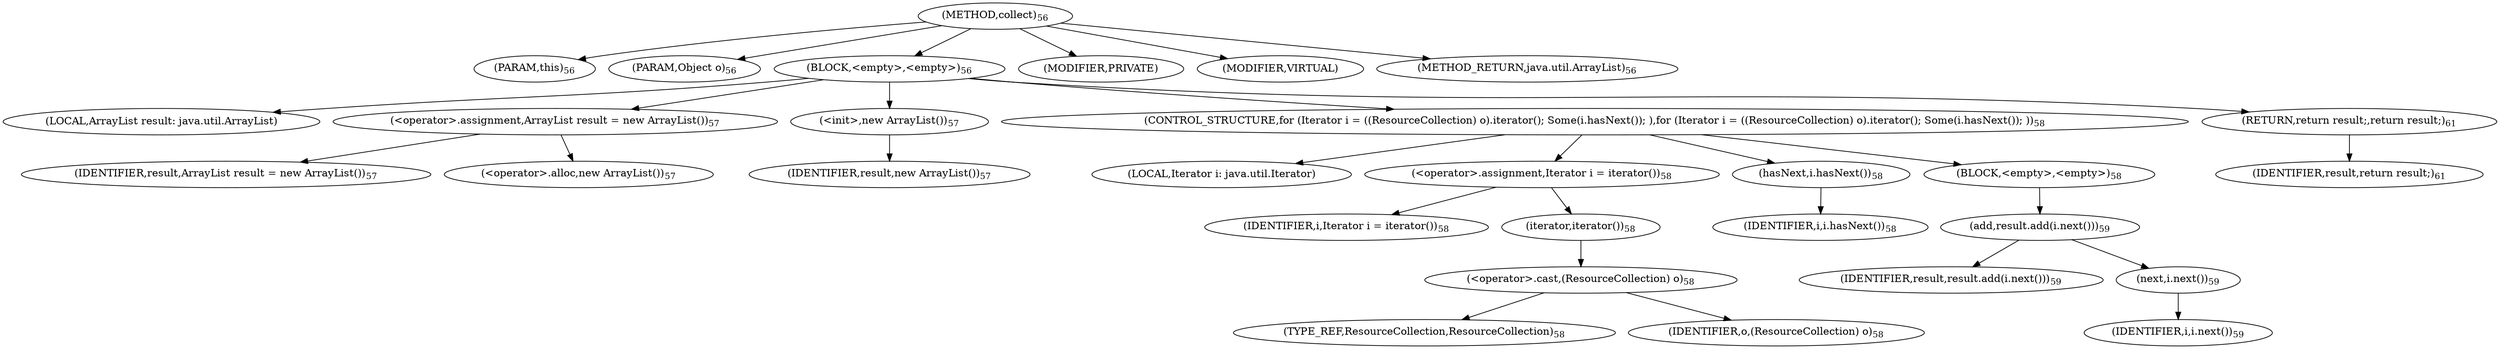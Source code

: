 digraph "collect" {  
"82" [label = <(METHOD,collect)<SUB>56</SUB>> ]
"83" [label = <(PARAM,this)<SUB>56</SUB>> ]
"84" [label = <(PARAM,Object o)<SUB>56</SUB>> ]
"85" [label = <(BLOCK,&lt;empty&gt;,&lt;empty&gt;)<SUB>56</SUB>> ]
"10" [label = <(LOCAL,ArrayList result: java.util.ArrayList)> ]
"86" [label = <(&lt;operator&gt;.assignment,ArrayList result = new ArrayList())<SUB>57</SUB>> ]
"87" [label = <(IDENTIFIER,result,ArrayList result = new ArrayList())<SUB>57</SUB>> ]
"88" [label = <(&lt;operator&gt;.alloc,new ArrayList())<SUB>57</SUB>> ]
"89" [label = <(&lt;init&gt;,new ArrayList())<SUB>57</SUB>> ]
"9" [label = <(IDENTIFIER,result,new ArrayList())<SUB>57</SUB>> ]
"90" [label = <(CONTROL_STRUCTURE,for (Iterator i = ((ResourceCollection) o).iterator(); Some(i.hasNext()); ),for (Iterator i = ((ResourceCollection) o).iterator(); Some(i.hasNext()); ))<SUB>58</SUB>> ]
"91" [label = <(LOCAL,Iterator i: java.util.Iterator)> ]
"92" [label = <(&lt;operator&gt;.assignment,Iterator i = iterator())<SUB>58</SUB>> ]
"93" [label = <(IDENTIFIER,i,Iterator i = iterator())<SUB>58</SUB>> ]
"94" [label = <(iterator,iterator())<SUB>58</SUB>> ]
"95" [label = <(&lt;operator&gt;.cast,(ResourceCollection) o)<SUB>58</SUB>> ]
"96" [label = <(TYPE_REF,ResourceCollection,ResourceCollection)<SUB>58</SUB>> ]
"97" [label = <(IDENTIFIER,o,(ResourceCollection) o)<SUB>58</SUB>> ]
"98" [label = <(hasNext,i.hasNext())<SUB>58</SUB>> ]
"99" [label = <(IDENTIFIER,i,i.hasNext())<SUB>58</SUB>> ]
"100" [label = <(BLOCK,&lt;empty&gt;,&lt;empty&gt;)<SUB>58</SUB>> ]
"101" [label = <(add,result.add(i.next()))<SUB>59</SUB>> ]
"102" [label = <(IDENTIFIER,result,result.add(i.next()))<SUB>59</SUB>> ]
"103" [label = <(next,i.next())<SUB>59</SUB>> ]
"104" [label = <(IDENTIFIER,i,i.next())<SUB>59</SUB>> ]
"105" [label = <(RETURN,return result;,return result;)<SUB>61</SUB>> ]
"106" [label = <(IDENTIFIER,result,return result;)<SUB>61</SUB>> ]
"107" [label = <(MODIFIER,PRIVATE)> ]
"108" [label = <(MODIFIER,VIRTUAL)> ]
"109" [label = <(METHOD_RETURN,java.util.ArrayList)<SUB>56</SUB>> ]
  "82" -> "83" 
  "82" -> "84" 
  "82" -> "85" 
  "82" -> "107" 
  "82" -> "108" 
  "82" -> "109" 
  "85" -> "10" 
  "85" -> "86" 
  "85" -> "89" 
  "85" -> "90" 
  "85" -> "105" 
  "86" -> "87" 
  "86" -> "88" 
  "89" -> "9" 
  "90" -> "91" 
  "90" -> "92" 
  "90" -> "98" 
  "90" -> "100" 
  "92" -> "93" 
  "92" -> "94" 
  "94" -> "95" 
  "95" -> "96" 
  "95" -> "97" 
  "98" -> "99" 
  "100" -> "101" 
  "101" -> "102" 
  "101" -> "103" 
  "103" -> "104" 
  "105" -> "106" 
}
